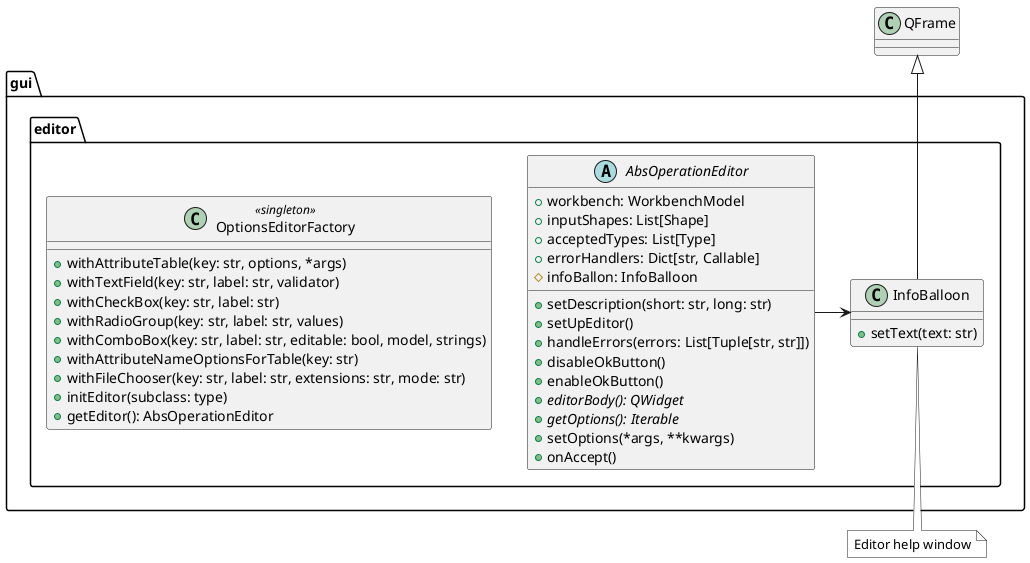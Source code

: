 @startuml editor_pack

package gui.editor {

abstract class AbsOperationEditor {
+ workbench: WorkbenchModel
+ inputShapes: List[Shape]
+ acceptedTypes: List[Type]
+ errorHandlers: Dict[str, Callable]
# infoBallon: InfoBalloon

+ setDescription(short: str, long: str)
+ setUpEditor()
+ handleErrors(errors: List[Tuple[str, str]])
+ disableOkButton()
+ enableOkButton()
+ {abstract} editorBody(): QWidget
+ {abstract} getOptions(): Iterable
+ setOptions(*args, **kwargs)
+ onAccept()
}

class InfoBalloon {
  + setText(text: str)
}

class OptionsEditorFactory <<singleton>> {
  + withAttributeTable(key: str, options, *args)
  + withTextField(key: str, label: str, validator)
  + withCheckBox(key: str, label: str)
  + withRadioGroup(key: str, label: str, values)
  + withComboBox(key: str, label: str, editable: bool, model, strings)
  + withAttributeNameOptionsForTable(key: str)
  + withFileChooser(key: str, label: str, extensions: str, mode: str)  
  + initEditor(subclass: type)
  + getEditor(): AbsOperationEditor
}
}

note bottom of InfoBalloon #White
Editor help window
endnote

QFrame <|-- InfoBalloon
AbsOperationEditor -> InfoBalloon


@enduml